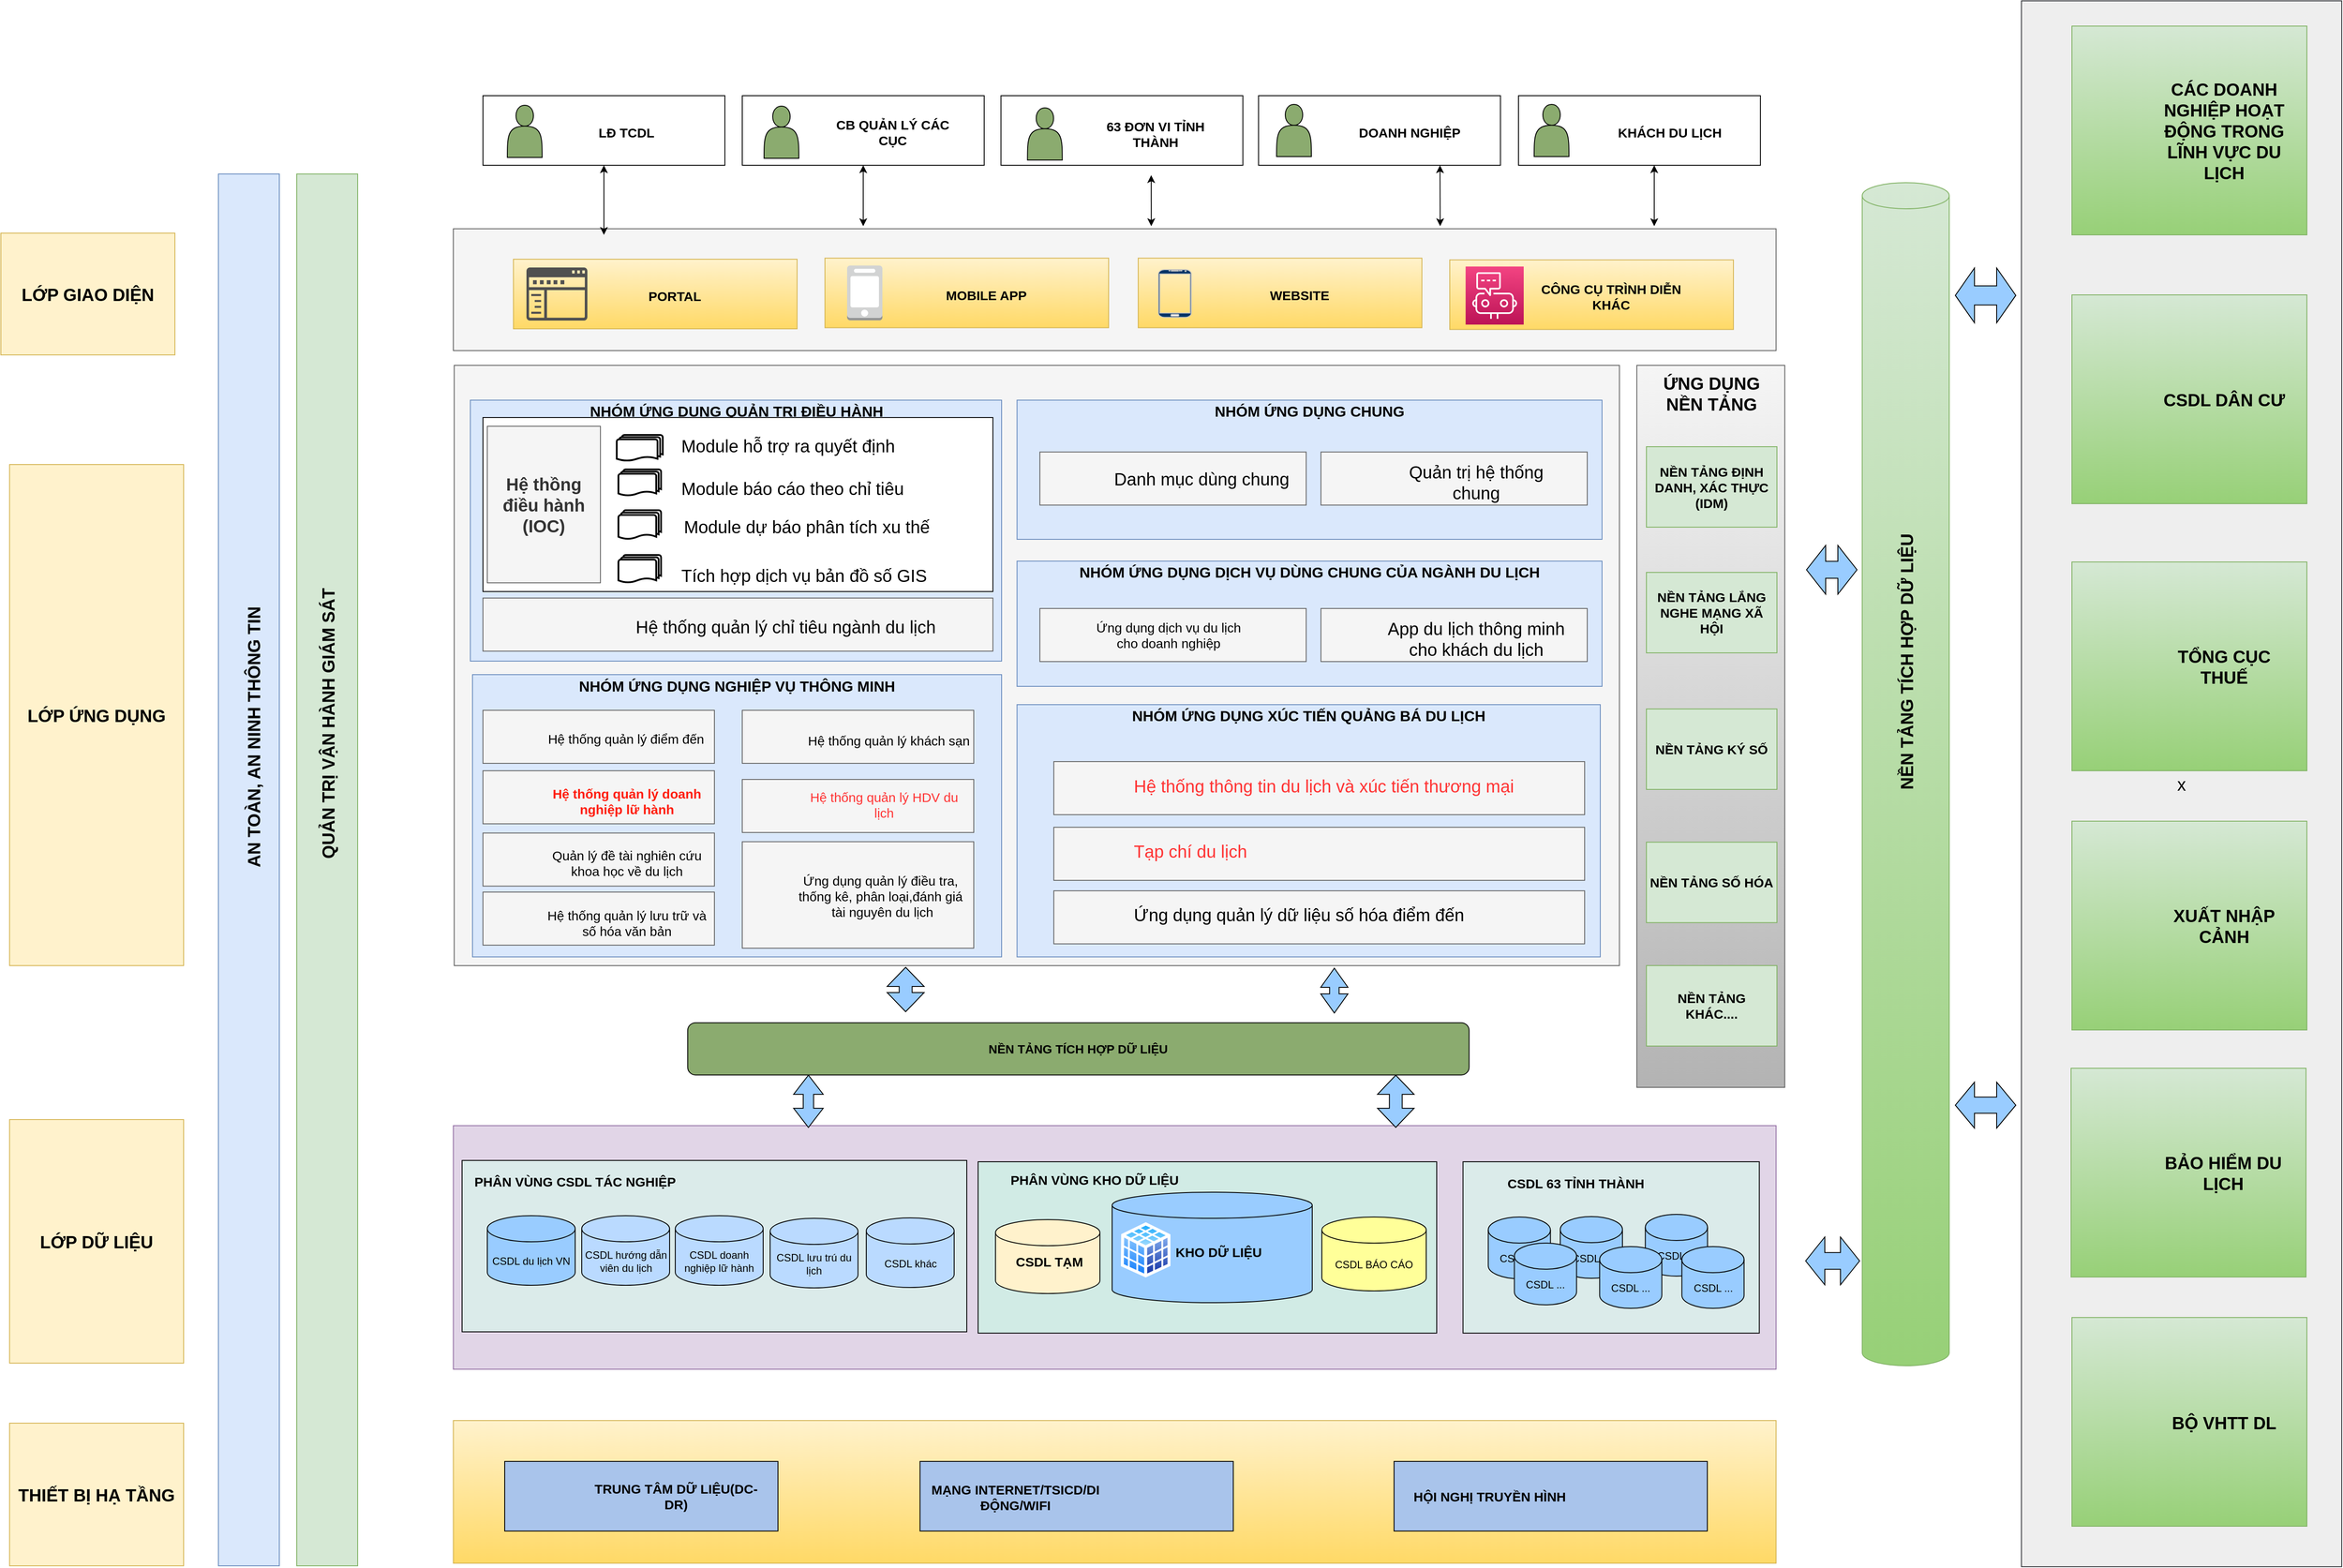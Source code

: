 <mxfile version="20.0.1" type="github">
  <diagram id="ZFM-qC4R8ZPciTshkOly" name="Page-1">
    <mxGraphModel dx="1755" dy="2185" grid="1" gridSize="10" guides="1" tooltips="1" connect="1" arrows="1" fold="1" page="1" pageScale="1" pageWidth="850" pageHeight="1100" math="0" shadow="0">
      <root>
        <mxCell id="0" />
        <mxCell id="1" parent="0" />
        <mxCell id="pVwDu6yBrwNiej8qQjBI-162" value="" style="rounded=0;whiteSpace=wrap;html=1;fontSize=19;fillColor=#e1d5e7;strokeColor=#9673a6;" parent="1" vertex="1">
          <mxGeometry x="550" y="814" width="1520" height="280" as="geometry" />
        </mxCell>
        <mxCell id="pVwDu6yBrwNiej8qQjBI-163" value="" style="rounded=0;whiteSpace=wrap;html=1;fontSize=19;fontColor=#333333;fillColor=#f5f5f5;strokeColor=#666666;" parent="1" vertex="1">
          <mxGeometry x="551" y="-60" width="1339" height="690" as="geometry" />
        </mxCell>
        <mxCell id="pVwDu6yBrwNiej8qQjBI-164" value="&lt;b&gt;&lt;font style=&quot;font-size: 20px&quot;&gt;THIẾT BỊ HẠ TẦNG&lt;/font&gt;&lt;/b&gt;" style="rounded=0;whiteSpace=wrap;html=1;fillColor=#fff2cc;strokeColor=#d6b656;" parent="1" vertex="1">
          <mxGeometry x="40" y="1156" width="200" height="164" as="geometry" />
        </mxCell>
        <mxCell id="pVwDu6yBrwNiej8qQjBI-165" value="" style="rounded=0;whiteSpace=wrap;html=1;fontSize=19;fillColor=#fff2cc;strokeColor=#d6b656;gradientColor=#ffd966;" parent="1" vertex="1">
          <mxGeometry x="550" y="1153" width="1520" height="164" as="geometry" />
        </mxCell>
        <mxCell id="pVwDu6yBrwNiej8qQjBI-166" value="" style="rounded=0;whiteSpace=wrap;html=1;fontSize=15;fontColor=#000000;fillColor=#A9C4EB;" parent="1" vertex="1">
          <mxGeometry x="609" y="1200" width="314" height="80" as="geometry" />
        </mxCell>
        <mxCell id="pVwDu6yBrwNiej8qQjBI-167" value="&lt;b&gt;TRUNG TÂM DỮ LIỆU(DC-DR)&lt;/b&gt;" style="text;html=1;strokeColor=none;fillColor=none;align=center;verticalAlign=middle;whiteSpace=wrap;rounded=0;fontSize=15;fontColor=#000000;" parent="1" vertex="1">
          <mxGeometry x="699" y="1225" width="214" height="30" as="geometry" />
        </mxCell>
        <mxCell id="pVwDu6yBrwNiej8qQjBI-168" value="" style="rounded=0;whiteSpace=wrap;html=1;fontSize=15;fontColor=#000000;fillColor=#A9C4EB;" parent="1" vertex="1">
          <mxGeometry x="1086.26" y="1200" width="360" height="80" as="geometry" />
        </mxCell>
        <mxCell id="pVwDu6yBrwNiej8qQjBI-169" value="&lt;b&gt;MẠNG INTERNET/TSICD/DI ĐỘNG/WIFI&lt;/b&gt;" style="text;html=1;strokeColor=none;fillColor=none;align=center;verticalAlign=middle;whiteSpace=wrap;rounded=0;fontSize=15;fontColor=#000000;" parent="1" vertex="1">
          <mxGeometry x="1096.26" y="1226" width="200" height="30" as="geometry" />
        </mxCell>
        <mxCell id="pVwDu6yBrwNiej8qQjBI-170" value="" style="shape=image;verticalLabelPosition=bottom;labelBackgroundColor=default;verticalAlign=top;aspect=fixed;imageAspect=0;image=https://icon-library.com/images/datacenter-icon/datacenter-icon-24.jpg;" parent="1" vertex="1">
          <mxGeometry x="622.26" y="1204.25" width="71.5" height="71.5" as="geometry" />
        </mxCell>
        <mxCell id="pVwDu6yBrwNiej8qQjBI-171" value="" style="rounded=0;whiteSpace=wrap;html=1;fontSize=15;fontColor=#000000;fillColor=#A9C4EB;" parent="1" vertex="1">
          <mxGeometry x="1631" y="1200" width="360" height="80" as="geometry" />
        </mxCell>
        <mxCell id="pVwDu6yBrwNiej8qQjBI-172" value="&lt;b&gt;HỘI NGHỊ TRUYỀN HÌNH&lt;/b&gt;" style="text;html=1;strokeColor=none;fillColor=none;align=center;verticalAlign=middle;whiteSpace=wrap;rounded=0;fontSize=15;fontColor=#000000;" parent="1" vertex="1">
          <mxGeometry x="1641" y="1225" width="200" height="30" as="geometry" />
        </mxCell>
        <mxCell id="pVwDu6yBrwNiej8qQjBI-173" value="" style="shape=image;verticalLabelPosition=bottom;labelBackgroundColor=default;verticalAlign=top;aspect=fixed;imageAspect=0;image=https://cdn.iconscout.com/icon/free/png-256/wifi-router-123-1120579.png;" parent="1" vertex="1">
          <mxGeometry x="1891" y="1203.5" width="73" height="73" as="geometry" />
        </mxCell>
        <mxCell id="pVwDu6yBrwNiej8qQjBI-174" value="" style="shape=image;verticalLabelPosition=bottom;labelBackgroundColor=default;verticalAlign=top;aspect=fixed;imageAspect=0;image=https://cdn-icons-png.flaticon.com/512/3485/3485646.png;" parent="1" vertex="1">
          <mxGeometry x="1358.26" y="1214.75" width="55.5" height="55.5" as="geometry" />
        </mxCell>
        <mxCell id="pVwDu6yBrwNiej8qQjBI-175" value="&lt;font style=&quot;font-size: 20px&quot;&gt;&lt;b&gt;LỚP DỮ LIỆU&lt;/b&gt;&lt;/font&gt;" style="rounded=0;whiteSpace=wrap;html=1;fillColor=#fff2cc;strokeColor=#d6b656;" parent="1" vertex="1">
          <mxGeometry x="40" y="807" width="200" height="280" as="geometry" />
        </mxCell>
        <mxCell id="pVwDu6yBrwNiej8qQjBI-176" value="" style="rounded=0;whiteSpace=wrap;html=1;fontSize=15;fontColor=#000000;fillColor=#DBEBEA;" parent="1" vertex="1">
          <mxGeometry x="560" y="854" width="580" height="197" as="geometry" />
        </mxCell>
        <mxCell id="pVwDu6yBrwNiej8qQjBI-177" value="&lt;b&gt;PHÂN VÙNG CSDL TÁC NGHIỆP&lt;br&gt;&lt;/b&gt;" style="text;html=1;strokeColor=none;fillColor=none;align=center;verticalAlign=middle;whiteSpace=wrap;rounded=0;fontSize=15;fontColor=#000000;" parent="1" vertex="1">
          <mxGeometry x="570" y="863" width="240" height="30" as="geometry" />
        </mxCell>
        <mxCell id="pVwDu6yBrwNiej8qQjBI-178" value="x" style="rounded=0;whiteSpace=wrap;html=1;fontSize=20;fillColor=#eeeeee;strokeColor=#36393d;" parent="1" vertex="1">
          <mxGeometry x="2352" y="-479" width="368" height="1800" as="geometry" />
        </mxCell>
        <mxCell id="pVwDu6yBrwNiej8qQjBI-179" value="&lt;font style=&quot;font-size: 20px&quot;&gt;&lt;b&gt;LỚP ỨNG DỤNG&lt;br&gt;&lt;/b&gt;&lt;/font&gt;" style="rounded=0;whiteSpace=wrap;html=1;fillColor=#fff2cc;strokeColor=#d6b656;" parent="1" vertex="1">
          <mxGeometry x="40" y="54" width="200" height="576" as="geometry" />
        </mxCell>
        <mxCell id="pVwDu6yBrwNiej8qQjBI-180" value="&lt;p style=&quot;margin: 4px 0px 0px ; text-align: center ; font-size: 17px&quot;&gt;&lt;b&gt;NHÓM ỨNG DỤNG QUẢN TRỊ ĐIỀU HÀNH&lt;/b&gt;&lt;/p&gt;" style="verticalAlign=top;align=left;overflow=fill;fontSize=12;fontFamily=Helvetica;html=1;fillColor=#dae8fc;strokeColor=#6c8ebf;" parent="1" vertex="1">
          <mxGeometry x="569.5" y="-20" width="610.5" height="300" as="geometry" />
        </mxCell>
        <mxCell id="pVwDu6yBrwNiej8qQjBI-181" value="" style="rounded=0;whiteSpace=wrap;html=1;fontSize=19;fontColor=#333333;fillColor=#f5f5f5;strokeColor=#666666;" parent="1" vertex="1">
          <mxGeometry x="550" y="-217" width="1520" height="140" as="geometry" />
        </mxCell>
        <mxCell id="pVwDu6yBrwNiej8qQjBI-182" value="&lt;font style=&quot;font-size: 20px&quot;&gt;&lt;b&gt;LỚP GIAO DIỆN&lt;br&gt;&lt;/b&gt;&lt;/font&gt;" style="rounded=0;whiteSpace=wrap;html=1;fillColor=#fff2cc;strokeColor=#d6b656;" parent="1" vertex="1">
          <mxGeometry x="30" y="-212" width="200" height="140" as="geometry" />
        </mxCell>
        <mxCell id="pVwDu6yBrwNiej8qQjBI-183" value="" style="rounded=0;whiteSpace=wrap;html=1;fontSize=15;fillColor=#fff2cc;gradientColor=#ffd966;strokeColor=#d6b656;" parent="1" vertex="1">
          <mxGeometry x="619" y="-182" width="326" height="80" as="geometry" />
        </mxCell>
        <mxCell id="pVwDu6yBrwNiej8qQjBI-184" value="PORTAL" style="text;html=1;strokeColor=none;fillColor=none;align=center;verticalAlign=middle;whiteSpace=wrap;rounded=0;fontSize=15;fontColor=#000000;fontStyle=1" parent="1" vertex="1">
          <mxGeometry x="704" y="-155" width="201" height="30" as="geometry" />
        </mxCell>
        <mxCell id="pVwDu6yBrwNiej8qQjBI-185" style="edgeStyle=orthogonalEdgeStyle;rounded=0;orthogonalLoop=1;jettySize=auto;html=1;exitX=0.75;exitY=1;exitDx=0;exitDy=0;entryX=0.7;entryY=0.808;entryDx=0;entryDy=0;entryPerimeter=0;fontSize=20;" parent="1" edge="1">
          <mxGeometry relative="1" as="geometry">
            <mxPoint x="1600.02" y="-126.25" as="sourcePoint" />
            <mxPoint x="1589.97" y="-132.01" as="targetPoint" />
          </mxGeometry>
        </mxCell>
        <mxCell id="pVwDu6yBrwNiej8qQjBI-186" value="" style="rounded=0;whiteSpace=wrap;html=1;fontSize=15;fillColor=#fff2cc;gradientColor=#ffd966;strokeColor=#d6b656;" parent="1" vertex="1">
          <mxGeometry x="977" y="-183.25" width="326" height="80" as="geometry" />
        </mxCell>
        <mxCell id="pVwDu6yBrwNiej8qQjBI-187" value="MOBILE APP" style="text;html=1;strokeColor=none;fillColor=none;align=center;verticalAlign=middle;whiteSpace=wrap;rounded=0;fontSize=15;fontColor=#000000;fontStyle=1" parent="1" vertex="1">
          <mxGeometry x="1062" y="-156.25" width="201" height="30" as="geometry" />
        </mxCell>
        <mxCell id="pVwDu6yBrwNiej8qQjBI-188" value="" style="rounded=0;whiteSpace=wrap;html=1;fontSize=15;fillColor=#fff2cc;gradientColor=#ffd966;strokeColor=#d6b656;" parent="1" vertex="1">
          <mxGeometry x="1337" y="-183.25" width="326" height="80" as="geometry" />
        </mxCell>
        <mxCell id="pVwDu6yBrwNiej8qQjBI-189" value="WEBSITE" style="text;html=1;strokeColor=none;fillColor=none;align=center;verticalAlign=middle;whiteSpace=wrap;rounded=0;fontSize=15;fontColor=#000000;fontStyle=1" parent="1" vertex="1">
          <mxGeometry x="1422" y="-156.25" width="201" height="30" as="geometry" />
        </mxCell>
        <mxCell id="pVwDu6yBrwNiej8qQjBI-190" value="" style="rounded=0;whiteSpace=wrap;html=1;fontSize=15;fillColor=#fff2cc;gradientColor=#ffd966;strokeColor=#d6b656;" parent="1" vertex="1">
          <mxGeometry x="1695" y="-181.25" width="326" height="80" as="geometry" />
        </mxCell>
        <mxCell id="pVwDu6yBrwNiej8qQjBI-191" value="CÔNG CỤ TRÌNH DIỄN KHÁC" style="text;html=1;strokeColor=none;fillColor=none;align=center;verticalAlign=middle;whiteSpace=wrap;rounded=0;fontSize=15;fontColor=#000000;fontStyle=1" parent="1" vertex="1">
          <mxGeometry x="1780" y="-154.25" width="201" height="30" as="geometry" />
        </mxCell>
        <mxCell id="pVwDu6yBrwNiej8qQjBI-192" value="" style="outlineConnect=0;dashed=0;verticalLabelPosition=bottom;verticalAlign=top;align=center;html=1;shape=mxgraph.aws3.mobile_client;fillColor=#D2D3D3;gradientColor=none;fontSize=20;" parent="1" vertex="1">
          <mxGeometry x="1002.5" y="-174.75" width="40.5" height="63" as="geometry" />
        </mxCell>
        <mxCell id="pVwDu6yBrwNiej8qQjBI-193" value="" style="verticalLabelPosition=bottom;verticalAlign=top;html=1;shadow=0;dashed=0;strokeWidth=1;shape=mxgraph.android.phone2;strokeColor=#c0c0c0;fontSize=20;fillColor=#003366;" parent="1" vertex="1">
          <mxGeometry x="1360.27" y="-170" width="37.73" height="54.75" as="geometry" />
        </mxCell>
        <mxCell id="pVwDu6yBrwNiej8qQjBI-194" value="" style="sketch=0;points=[[0,0,0],[0.25,0,0],[0.5,0,0],[0.75,0,0],[1,0,0],[0,1,0],[0.25,1,0],[0.5,1,0],[0.75,1,0],[1,1,0],[0,0.25,0],[0,0.5,0],[0,0.75,0],[1,0.25,0],[1,0.5,0],[1,0.75,0]];points=[[0,0,0],[0.25,0,0],[0.5,0,0],[0.75,0,0],[1,0,0],[0,1,0],[0.25,1,0],[0.5,1,0],[0.75,1,0],[1,1,0],[0,0.25,0],[0,0.5,0],[0,0.75,0],[1,0.25,0],[1,0.5,0],[1,0.75,0]];outlineConnect=0;fontColor=#232F3E;gradientColor=#F34482;gradientDirection=north;fillColor=#BC1356;strokeColor=#ffffff;dashed=0;verticalLabelPosition=bottom;verticalAlign=top;align=center;html=1;fontSize=12;fontStyle=0;aspect=fixed;shape=mxgraph.aws4.resourceIcon;resIcon=mxgraph.aws4.chatbot;" parent="1" vertex="1">
          <mxGeometry x="1713.25" y="-173.62" width="66.75" height="66.75" as="geometry" />
        </mxCell>
        <mxCell id="pVwDu6yBrwNiej8qQjBI-195" value="" style="sketch=0;pointerEvents=1;shadow=0;dashed=0;html=1;strokeColor=none;labelPosition=center;verticalLabelPosition=bottom;verticalAlign=top;align=center;fillColor=#505050;shape=mxgraph.mscae.intune.company_portal;fontSize=20;" parent="1" vertex="1">
          <mxGeometry x="634" y="-172.5" width="70" height="61" as="geometry" />
        </mxCell>
        <mxCell id="pVwDu6yBrwNiej8qQjBI-198" value="" style="rounded=0;whiteSpace=wrap;html=1;fontSize=15;" parent="1" vertex="1">
          <mxGeometry x="584" y="-370" width="278" height="80" as="geometry" />
        </mxCell>
        <mxCell id="pVwDu6yBrwNiej8qQjBI-199" value="" style="rounded=0;whiteSpace=wrap;html=1;fontSize=15;" parent="1" vertex="1">
          <mxGeometry x="882" y="-370" width="278" height="80" as="geometry" />
        </mxCell>
        <mxCell id="pVwDu6yBrwNiej8qQjBI-200" value="" style="rounded=0;whiteSpace=wrap;html=1;fontSize=15;" parent="1" vertex="1">
          <mxGeometry x="1179.27" y="-370" width="278" height="80" as="geometry" />
        </mxCell>
        <mxCell id="pVwDu6yBrwNiej8qQjBI-201" value="" style="rounded=0;whiteSpace=wrap;html=1;fontSize=15;" parent="1" vertex="1">
          <mxGeometry x="1475.27" y="-370" width="278" height="80" as="geometry" />
        </mxCell>
        <mxCell id="pVwDu6yBrwNiej8qQjBI-202" value="" style="rounded=0;whiteSpace=wrap;html=1;fontSize=15;" parent="1" vertex="1">
          <mxGeometry x="1774" y="-370" width="278" height="80" as="geometry" />
        </mxCell>
        <mxCell id="pVwDu6yBrwNiej8qQjBI-203" value="LĐ TCDL" style="text;html=1;strokeColor=none;fillColor=none;align=center;verticalAlign=middle;whiteSpace=wrap;rounded=0;fontSize=15;fontColor=#000000;fontStyle=1" parent="1" vertex="1">
          <mxGeometry x="666" y="-343" width="166" height="30" as="geometry" />
        </mxCell>
        <mxCell id="pVwDu6yBrwNiej8qQjBI-205" value="CB QUẢN LÝ CÁC CỤC" style="text;html=1;strokeColor=none;fillColor=none;align=center;verticalAlign=middle;whiteSpace=wrap;rounded=0;fontSize=15;fontColor=#000000;fontStyle=1" parent="1" vertex="1">
          <mxGeometry x="972" y="-343" width="166" height="30" as="geometry" />
        </mxCell>
        <mxCell id="pVwDu6yBrwNiej8qQjBI-207" value="63 ĐƠN VI TỈNH THÀNH" style="text;html=1;strokeColor=none;fillColor=none;align=center;verticalAlign=middle;whiteSpace=wrap;rounded=0;fontSize=15;fontColor=#000000;fontStyle=1" parent="1" vertex="1">
          <mxGeometry x="1274" y="-341" width="166" height="30" as="geometry" />
        </mxCell>
        <mxCell id="pVwDu6yBrwNiej8qQjBI-209" value="DOANH NGHIỆP" style="text;html=1;strokeColor=none;fillColor=none;align=center;verticalAlign=middle;whiteSpace=wrap;rounded=0;fontSize=15;fontColor=#000000;fontStyle=1" parent="1" vertex="1">
          <mxGeometry x="1566.27" y="-343" width="166" height="30" as="geometry" />
        </mxCell>
        <mxCell id="pVwDu6yBrwNiej8qQjBI-211" value="KHÁCH DU LỊCH" style="text;html=1;strokeColor=none;fillColor=none;align=center;verticalAlign=middle;whiteSpace=wrap;rounded=0;fontSize=15;fontColor=#000000;fontStyle=1" parent="1" vertex="1">
          <mxGeometry x="1865" y="-343" width="166" height="30" as="geometry" />
        </mxCell>
        <mxCell id="pVwDu6yBrwNiej8qQjBI-213" value="" style="shape=cylinder3;whiteSpace=wrap;html=1;boundedLbl=1;backgroundOutline=1;size=15;fontSize=20;fillColor=#d5e8d4;gradientColor=#97d077;strokeColor=#82b366;" parent="1" vertex="1">
          <mxGeometry x="2169" y="-270" width="100" height="1360" as="geometry" />
        </mxCell>
        <mxCell id="pVwDu6yBrwNiej8qQjBI-214" value="NỀN TẢNG TÍCH HỢP DỮ LIỆU" style="text;html=1;strokeColor=none;fillColor=none;align=center;verticalAlign=middle;whiteSpace=wrap;rounded=0;fontSize=20;rotation=-90;fontStyle=1" parent="1" vertex="1">
          <mxGeometry x="1869" y="265.5" width="700" height="30" as="geometry" />
        </mxCell>
        <mxCell id="pVwDu6yBrwNiej8qQjBI-215" value="" style="rounded=0;whiteSpace=wrap;html=1;fontSize=15;fillColor=#d5e8d4;gradientColor=#97d077;strokeColor=#82b366;" parent="1" vertex="1">
          <mxGeometry x="2410" y="-450" width="270" height="240" as="geometry" />
        </mxCell>
        <mxCell id="pVwDu6yBrwNiej8qQjBI-216" value="" style="shape=image;verticalLabelPosition=bottom;labelBackgroundColor=default;verticalAlign=top;aspect=fixed;imageAspect=0;image=https://www.pngkey.com/png/full/231-2317122_delete-database-icon-database.png;" parent="1" vertex="1">
          <mxGeometry x="2440" y="-355" width="56.53" height="50" as="geometry" />
        </mxCell>
        <mxCell id="pVwDu6yBrwNiej8qQjBI-217" value="&lt;font style=&quot;font-size: 20px;&quot;&gt;CÁC DOANH NGHIỆP HOẠT ĐỘNG TRONG LĨNH VỰC DU LỊCH&lt;/font&gt;" style="text;html=1;strokeColor=none;fillColor=none;align=center;verticalAlign=middle;whiteSpace=wrap;rounded=0;fontSize=15;fontColor=#000000;fontStyle=1" parent="1" vertex="1">
          <mxGeometry x="2510" y="-450" width="150" height="240" as="geometry" />
        </mxCell>
        <mxCell id="pVwDu6yBrwNiej8qQjBI-218" value="" style="rounded=0;whiteSpace=wrap;html=1;fontSize=15;fillColor=#d5e8d4;gradientColor=#97d077;strokeColor=#82b366;" parent="1" vertex="1">
          <mxGeometry x="2410" y="-141" width="270" height="240" as="geometry" />
        </mxCell>
        <mxCell id="pVwDu6yBrwNiej8qQjBI-219" value="" style="shape=image;verticalLabelPosition=bottom;labelBackgroundColor=default;verticalAlign=top;aspect=fixed;imageAspect=0;image=https://www.pngkey.com/png/full/231-2317122_delete-database-icon-database.png;" parent="1" vertex="1">
          <mxGeometry x="2440" y="-46" width="56.53" height="50" as="geometry" />
        </mxCell>
        <mxCell id="pVwDu6yBrwNiej8qQjBI-220" value="&lt;font style=&quot;font-size: 20px;&quot;&gt;CSDL DÂN CƯ&lt;/font&gt;" style="text;html=1;strokeColor=none;fillColor=none;align=center;verticalAlign=middle;whiteSpace=wrap;rounded=0;fontSize=15;fontColor=#000000;fontStyle=1" parent="1" vertex="1">
          <mxGeometry x="2510" y="-141" width="150" height="240" as="geometry" />
        </mxCell>
        <mxCell id="pVwDu6yBrwNiej8qQjBI-221" value="" style="rounded=0;whiteSpace=wrap;html=1;fontSize=15;fillColor=#d5e8d4;gradientColor=#97d077;strokeColor=#82b366;" parent="1" vertex="1">
          <mxGeometry x="2410" y="166" width="270" height="240" as="geometry" />
        </mxCell>
        <mxCell id="pVwDu6yBrwNiej8qQjBI-222" value="" style="shape=image;verticalLabelPosition=bottom;labelBackgroundColor=default;verticalAlign=top;aspect=fixed;imageAspect=0;image=https://www.pngkey.com/png/full/231-2317122_delete-database-icon-database.png;" parent="1" vertex="1">
          <mxGeometry x="2440" y="261" width="56.53" height="50" as="geometry" />
        </mxCell>
        <mxCell id="pVwDu6yBrwNiej8qQjBI-223" value="&lt;font style=&quot;font-size: 20px;&quot;&gt;TỔNG CỤC THUẾ&lt;/font&gt;" style="text;html=1;strokeColor=none;fillColor=none;align=center;verticalAlign=middle;whiteSpace=wrap;rounded=0;fontSize=15;fontColor=#000000;fontStyle=1" parent="1" vertex="1">
          <mxGeometry x="2510" y="166" width="150" height="240" as="geometry" />
        </mxCell>
        <mxCell id="pVwDu6yBrwNiej8qQjBI-224" value="" style="rounded=0;whiteSpace=wrap;html=1;fontSize=15;fillColor=#d5e8d4;gradientColor=#97d077;strokeColor=#82b366;" parent="1" vertex="1">
          <mxGeometry x="2410" y="464" width="270" height="240" as="geometry" />
        </mxCell>
        <mxCell id="pVwDu6yBrwNiej8qQjBI-225" value="" style="shape=image;verticalLabelPosition=bottom;labelBackgroundColor=default;verticalAlign=top;aspect=fixed;imageAspect=0;image=https://www.pngkey.com/png/full/231-2317122_delete-database-icon-database.png;" parent="1" vertex="1">
          <mxGeometry x="2440" y="559" width="56.53" height="50" as="geometry" />
        </mxCell>
        <mxCell id="pVwDu6yBrwNiej8qQjBI-226" value="&lt;font style=&quot;font-size: 20px;&quot;&gt;XUẤT NHẬP CẢNH&lt;/font&gt;" style="text;html=1;strokeColor=none;fillColor=none;align=center;verticalAlign=middle;whiteSpace=wrap;rounded=0;fontSize=15;fontColor=#000000;fontStyle=1" parent="1" vertex="1">
          <mxGeometry x="2510" y="464" width="150" height="240" as="geometry" />
        </mxCell>
        <mxCell id="pVwDu6yBrwNiej8qQjBI-227" value="" style="rounded=0;whiteSpace=wrap;html=1;fontSize=15;fillColor=#d5e8d4;gradientColor=#97d077;strokeColor=#82b366;" parent="1" vertex="1">
          <mxGeometry x="2409" y="748" width="270" height="240" as="geometry" />
        </mxCell>
        <mxCell id="pVwDu6yBrwNiej8qQjBI-228" value="" style="shape=image;verticalLabelPosition=bottom;labelBackgroundColor=default;verticalAlign=top;aspect=fixed;imageAspect=0;image=https://www.pngkey.com/png/full/231-2317122_delete-database-icon-database.png;" parent="1" vertex="1">
          <mxGeometry x="2439" y="843" width="56.53" height="50" as="geometry" />
        </mxCell>
        <mxCell id="pVwDu6yBrwNiej8qQjBI-229" value="&lt;font style=&quot;font-size: 20px;&quot;&gt;BẢO HIỂM DU LỊCH&lt;/font&gt;" style="text;html=1;strokeColor=none;fillColor=none;align=center;verticalAlign=middle;whiteSpace=wrap;rounded=0;fontSize=15;fontColor=#000000;fontStyle=1" parent="1" vertex="1">
          <mxGeometry x="2509" y="748" width="150" height="240" as="geometry" />
        </mxCell>
        <mxCell id="pVwDu6yBrwNiej8qQjBI-230" value="" style="rounded=0;whiteSpace=wrap;html=1;fontSize=15;fillColor=#d5e8d4;gradientColor=#97d077;strokeColor=#82b366;" parent="1" vertex="1">
          <mxGeometry x="2410" y="1034.5" width="270" height="240" as="geometry" />
        </mxCell>
        <mxCell id="pVwDu6yBrwNiej8qQjBI-231" value="" style="shape=image;verticalLabelPosition=bottom;labelBackgroundColor=default;verticalAlign=top;aspect=fixed;imageAspect=0;image=https://www.pngkey.com/png/full/231-2317122_delete-database-icon-database.png;" parent="1" vertex="1">
          <mxGeometry x="2440" y="1129.5" width="56.53" height="50" as="geometry" />
        </mxCell>
        <mxCell id="pVwDu6yBrwNiej8qQjBI-232" value="&lt;font style=&quot;font-size: 20px;&quot;&gt;BỘ VHTT DL&lt;/font&gt;" style="text;html=1;strokeColor=none;fillColor=none;align=center;verticalAlign=middle;whiteSpace=wrap;rounded=0;fontSize=15;fontColor=#000000;fontStyle=1" parent="1" vertex="1">
          <mxGeometry x="2510" y="1034.5" width="150" height="240" as="geometry" />
        </mxCell>
        <mxCell id="pVwDu6yBrwNiej8qQjBI-233" value="" style="rounded=0;whiteSpace=wrap;html=1;fontSize=20;fillColor=#dae8fc;strokeColor=#6c8ebf;" parent="1" vertex="1">
          <mxGeometry x="280" y="-280" width="70" height="1600" as="geometry" />
        </mxCell>
        <mxCell id="pVwDu6yBrwNiej8qQjBI-234" value="" style="rounded=0;whiteSpace=wrap;html=1;fontSize=20;fillColor=#f5f5f5;strokeColor=#666666;gradientColor=#b3b3b3;" parent="1" vertex="1">
          <mxGeometry x="1910" y="-60" width="170" height="830" as="geometry" />
        </mxCell>
        <mxCell id="pVwDu6yBrwNiej8qQjBI-235" value="" style="rounded=0;whiteSpace=wrap;html=1;fontSize=20;fillColor=#d5e8d4;strokeColor=#82b366;" parent="1" vertex="1">
          <mxGeometry x="370" y="-280" width="70" height="1600" as="geometry" />
        </mxCell>
        <mxCell id="pVwDu6yBrwNiej8qQjBI-236" value="AN TOÀN, AN NINH THÔNG TIN" style="text;html=1;strokeColor=none;fillColor=none;align=center;verticalAlign=middle;whiteSpace=wrap;rounded=0;fontSize=20;rotation=-90;fontStyle=1" parent="1" vertex="1">
          <mxGeometry x="-30" y="352" width="700" height="30" as="geometry" />
        </mxCell>
        <mxCell id="pVwDu6yBrwNiej8qQjBI-237" value="ỨNG DỤNG NỀN TẢNG" style="text;html=1;strokeColor=none;fillColor=none;align=center;verticalAlign=middle;whiteSpace=wrap;rounded=0;fontSize=20;rotation=0;fontStyle=1" parent="1" vertex="1">
          <mxGeometry x="1921" y="-65" width="150" height="73.5" as="geometry" />
        </mxCell>
        <mxCell id="pVwDu6yBrwNiej8qQjBI-238" value="QUẢN TRỊ VẬN HÀNH GIÁM SÁT" style="text;html=1;strokeColor=none;fillColor=none;align=center;verticalAlign=middle;whiteSpace=wrap;rounded=0;fontSize=20;rotation=-90;fontStyle=1" parent="1" vertex="1">
          <mxGeometry x="55" y="336.5" width="700" height="30" as="geometry" />
        </mxCell>
        <mxCell id="pVwDu6yBrwNiej8qQjBI-241" value="" style="rounded=0;whiteSpace=wrap;html=1;fontSize=15;fontColor=#000000;fillColor=#D1EBE5;" parent="1" vertex="1">
          <mxGeometry x="1153" y="855.5" width="527" height="197" as="geometry" />
        </mxCell>
        <mxCell id="pVwDu6yBrwNiej8qQjBI-242" value="&lt;b&gt;PHÂN VÙNG KHO DỮ LIỆU&lt;br&gt;&lt;/b&gt;" style="text;html=1;strokeColor=none;fillColor=none;align=center;verticalAlign=middle;whiteSpace=wrap;rounded=0;fontSize=15;fontColor=#000000;" parent="1" vertex="1">
          <mxGeometry x="1186.74" y="860.5" width="200" height="30" as="geometry" />
        </mxCell>
        <mxCell id="pVwDu6yBrwNiej8qQjBI-243" value="" style="shape=cylinder3;whiteSpace=wrap;html=1;boundedLbl=1;backgroundOutline=1;size=15;fillColor=#FFF2CC;" parent="1" vertex="1">
          <mxGeometry x="1173" y="922" width="120" height="85" as="geometry" />
        </mxCell>
        <mxCell id="pVwDu6yBrwNiej8qQjBI-244" value="&lt;b&gt;CSDL TẠM&lt;br&gt;&lt;/b&gt;" style="text;html=1;strokeColor=none;fillColor=none;align=center;verticalAlign=middle;whiteSpace=wrap;rounded=0;fontSize=15;fontColor=#000000;" parent="1" vertex="1">
          <mxGeometry x="1172" y="954.5" width="126" height="30" as="geometry" />
        </mxCell>
        <mxCell id="pVwDu6yBrwNiej8qQjBI-245" value="" style="shape=cylinder3;whiteSpace=wrap;html=1;boundedLbl=1;backgroundOutline=1;size=15;fillColor=#99CCFF;" parent="1" vertex="1">
          <mxGeometry x="1307" y="890.5" width="230" height="127" as="geometry" />
        </mxCell>
        <mxCell id="pVwDu6yBrwNiej8qQjBI-246" value="KHO DỮ LIỆU" style="text;html=1;strokeColor=none;fillColor=none;align=left;verticalAlign=middle;whiteSpace=wrap;rounded=0;fontSize=15;fontColor=#000000;fontStyle=1" parent="1" vertex="1">
          <mxGeometry x="1378" y="931.5" width="133.85" height="54" as="geometry" />
        </mxCell>
        <mxCell id="pVwDu6yBrwNiej8qQjBI-247" value="" style="aspect=fixed;perimeter=ellipsePerimeter;html=1;align=center;shadow=0;dashed=0;spacingTop=3;image;image=img/lib/active_directory/database_cube.svg;fontSize=20;fillColor=#67AB9F;" parent="1" vertex="1">
          <mxGeometry x="1317" y="925" width="57.15" height="63.5" as="geometry" />
        </mxCell>
        <mxCell id="pVwDu6yBrwNiej8qQjBI-248" value="CSDL BÁO CÁO" style="shape=cylinder3;whiteSpace=wrap;html=1;boundedLbl=1;backgroundOutline=1;size=15;fillColor=#FFFF99;" parent="1" vertex="1">
          <mxGeometry x="1548" y="919" width="120" height="85" as="geometry" />
        </mxCell>
        <mxCell id="pVwDu6yBrwNiej8qQjBI-250" value="CSDL du lịch VN" style="shape=cylinder3;whiteSpace=wrap;html=1;boundedLbl=1;backgroundOutline=1;size=15;fillColor=#99CCFF;" parent="1" vertex="1">
          <mxGeometry x="589" y="917.5" width="101" height="80" as="geometry" />
        </mxCell>
        <mxCell id="pVwDu6yBrwNiej8qQjBI-251" value="CSDL hướng dẫn viên du lịch" style="shape=cylinder3;whiteSpace=wrap;html=1;boundedLbl=1;backgroundOutline=1;size=15;fillColor=#BADAFF;" parent="1" vertex="1">
          <mxGeometry x="697.5" y="917.5" width="101" height="80" as="geometry" />
        </mxCell>
        <mxCell id="pVwDu6yBrwNiej8qQjBI-252" value="CSDL doanh nghiệp lữ hành" style="shape=cylinder3;whiteSpace=wrap;html=1;boundedLbl=1;backgroundOutline=1;size=15;fillColor=#BADAFF;" parent="1" vertex="1">
          <mxGeometry x="805" y="917.5" width="101" height="80" as="geometry" />
        </mxCell>
        <mxCell id="pVwDu6yBrwNiej8qQjBI-253" value="CSDL lưu trú du lịch" style="shape=cylinder3;whiteSpace=wrap;html=1;boundedLbl=1;backgroundOutline=1;size=15;fillColor=#BADAFF;" parent="1" vertex="1">
          <mxGeometry x="914" y="920.5" width="101" height="80" as="geometry" />
        </mxCell>
        <mxCell id="pVwDu6yBrwNiej8qQjBI-254" value="CSDL khác" style="shape=cylinder3;whiteSpace=wrap;html=1;boundedLbl=1;backgroundOutline=1;size=15;fillColor=#BADAFF;" parent="1" vertex="1">
          <mxGeometry x="1024.5" y="920" width="101" height="80" as="geometry" />
        </mxCell>
        <mxCell id="pVwDu6yBrwNiej8qQjBI-255" value="" style="html=1;shadow=0;dashed=0;align=center;verticalAlign=middle;shape=mxgraph.arrows2.twoWayArrow;dy=0.65;dx=22;fillColor=#99CCFF;rotation=90;" parent="1" vertex="1">
          <mxGeometry x="928" y="769" width="60" height="34" as="geometry" />
        </mxCell>
        <mxCell id="pVwDu6yBrwNiej8qQjBI-256" value="" style="html=1;shadow=0;dashed=0;align=center;verticalAlign=middle;shape=mxgraph.arrows2.twoWayArrow;dy=0.65;dx=22;fillColor=#99CCFF;rotation=90;" parent="1" vertex="1">
          <mxGeometry x="1603" y="765" width="60" height="42" as="geometry" />
        </mxCell>
        <mxCell id="pVwDu6yBrwNiej8qQjBI-257" value="" style="html=1;shadow=0;dashed=0;align=center;verticalAlign=middle;shape=mxgraph.arrows2.twoWayArrow;dy=0.65;dx=22;fillColor=#99CCFF;rotation=90;" parent="1" vertex="1">
          <mxGeometry x="1044.25" y="636.25" width="51" height="42.5" as="geometry" />
        </mxCell>
        <mxCell id="pVwDu6yBrwNiej8qQjBI-258" value="" style="html=1;shadow=0;dashed=0;align=center;verticalAlign=middle;shape=mxgraph.arrows2.twoWayArrow;dy=0.65;dx=22;fillColor=#99CCFF;rotation=90;" parent="1" vertex="1">
          <mxGeometry x="1536.63" y="643.13" width="51.5" height="31.25" as="geometry" />
        </mxCell>
        <mxCell id="pVwDu6yBrwNiej8qQjBI-264" value="" style="html=1;shadow=0;dashed=0;align=center;verticalAlign=middle;shape=mxgraph.arrows2.twoWayArrow;dy=0.65;dx=22;fillColor=#99CCFF;rotation=-90;direction=south;" parent="1" vertex="1">
          <mxGeometry x="2106" y="146" width="56" height="58" as="geometry" />
        </mxCell>
        <mxCell id="pVwDu6yBrwNiej8qQjBI-265" value="" style="html=1;shadow=0;dashed=0;align=center;verticalAlign=middle;shape=mxgraph.arrows2.twoWayArrow;dy=0.65;dx=22;fillColor=#99CCFF;rotation=-90;direction=south;" parent="1" vertex="1">
          <mxGeometry x="2107.5" y="938.5" width="55" height="62" as="geometry" />
        </mxCell>
        <mxCell id="pVwDu6yBrwNiej8qQjBI-266" value="&lt;p style=&quot;margin: 4px 0px 0px ; text-align: center ; font-size: 17px&quot;&gt;&lt;b&gt;NHÓM ỨNG DỤNG NGHIỆP VỤ THÔNG MINH&lt;/b&gt;&lt;/p&gt;" style="verticalAlign=top;align=left;overflow=fill;fontSize=12;fontFamily=Helvetica;html=1;fillColor=#dae8fc;strokeColor=#6c8ebf;" parent="1" vertex="1">
          <mxGeometry x="572" y="295.5" width="608" height="324.5" as="geometry" />
        </mxCell>
        <mxCell id="pVwDu6yBrwNiej8qQjBI-267" value="&lt;p style=&quot;margin: 4px 0px 0px ; text-align: center ; font-size: 17px&quot;&gt;&lt;b&gt;NHÓM ỨNG DỤNG XÚC TIẾN QUẢNG BÁ DU LỊCH&lt;/b&gt;&lt;/p&gt;" style="verticalAlign=top;align=left;overflow=fill;fontSize=12;fontFamily=Helvetica;html=1;fillColor=#dae8fc;strokeColor=#6c8ebf;" parent="1" vertex="1">
          <mxGeometry x="1197.75" y="330" width="670.25" height="290" as="geometry" />
        </mxCell>
        <mxCell id="pVwDu6yBrwNiej8qQjBI-268" value="&lt;p style=&quot;margin: 4px 0px 0px ; text-align: center ; font-size: 17px&quot;&gt;&lt;b&gt;NHÓM ỨNG DỤNG DỊCH VỤ DÙNG CHUNG CỦA NGÀNH DU LỊCH&lt;/b&gt;&lt;/p&gt;" style="verticalAlign=top;align=left;overflow=fill;fontSize=12;fontFamily=Helvetica;html=1;fillColor=#dae8fc;strokeColor=#6c8ebf;" parent="1" vertex="1">
          <mxGeometry x="1197.75" y="165" width="672.25" height="144" as="geometry" />
        </mxCell>
        <mxCell id="pVwDu6yBrwNiej8qQjBI-269" value="" style="rounded=0;whiteSpace=wrap;html=1;fontSize=15;" parent="1" vertex="1">
          <mxGeometry x="584" width="586" height="200" as="geometry" />
        </mxCell>
        <mxCell id="pVwDu6yBrwNiej8qQjBI-270" value="" style="rounded=0;whiteSpace=wrap;html=1;fontSize=15;fontColor=#333333;fillColor=#f5f5f5;strokeColor=#666666;" parent="1" vertex="1">
          <mxGeometry x="584" y="336.5" width="266" height="61" as="geometry" />
        </mxCell>
        <mxCell id="pVwDu6yBrwNiej8qQjBI-271" value="" style="shape=image;verticalLabelPosition=bottom;labelBackgroundColor=default;verticalAlign=top;aspect=fixed;imageAspect=0;image=https://www.pngkey.com/png/full/231-2317122_delete-database-icon-database.png;" parent="1" vertex="1">
          <mxGeometry x="599.74" y="345.5" width="56.53" height="50" as="geometry" />
        </mxCell>
        <mxCell id="pVwDu6yBrwNiej8qQjBI-272" value="" style="rounded=0;whiteSpace=wrap;html=1;fontSize=15;fontColor=#333333;fillColor=#f5f5f5;strokeColor=#666666;" parent="1" vertex="1">
          <mxGeometry x="584" y="406" width="266" height="61" as="geometry" />
        </mxCell>
        <mxCell id="pVwDu6yBrwNiej8qQjBI-273" value="" style="shape=image;verticalLabelPosition=bottom;labelBackgroundColor=default;verticalAlign=top;aspect=fixed;imageAspect=0;image=https://www.pngkey.com/png/full/231-2317122_delete-database-icon-database.png;" parent="1" vertex="1">
          <mxGeometry x="599.74" y="415" width="56.53" height="50" as="geometry" />
        </mxCell>
        <mxCell id="pVwDu6yBrwNiej8qQjBI-274" value="" style="rounded=0;whiteSpace=wrap;html=1;fontSize=15;fontColor=#333333;fillColor=#f5f5f5;strokeColor=#666666;" parent="1" vertex="1">
          <mxGeometry x="882" y="336.5" width="266" height="61" as="geometry" />
        </mxCell>
        <mxCell id="pVwDu6yBrwNiej8qQjBI-275" value="" style="shape=image;verticalLabelPosition=bottom;labelBackgroundColor=default;verticalAlign=top;aspect=fixed;imageAspect=0;image=https://www.pngkey.com/png/full/231-2317122_delete-database-icon-database.png;" parent="1" vertex="1">
          <mxGeometry x="897.74" y="345.5" width="56.53" height="50" as="geometry" />
        </mxCell>
        <mxCell id="pVwDu6yBrwNiej8qQjBI-276" value="" style="rounded=0;whiteSpace=wrap;html=1;fontSize=15;fontColor=#333333;fillColor=#f5f5f5;strokeColor=#666666;" parent="1" vertex="1">
          <mxGeometry x="882" y="416" width="266" height="61" as="geometry" />
        </mxCell>
        <mxCell id="pVwDu6yBrwNiej8qQjBI-277" value="" style="shape=image;verticalLabelPosition=bottom;labelBackgroundColor=default;verticalAlign=top;aspect=fixed;imageAspect=0;image=https://www.pngkey.com/png/full/231-2317122_delete-database-icon-database.png;" parent="1" vertex="1">
          <mxGeometry x="897.74" y="425" width="56.53" height="50" as="geometry" />
        </mxCell>
        <mxCell id="pVwDu6yBrwNiej8qQjBI-278" value="" style="rounded=0;whiteSpace=wrap;html=1;fontSize=15;fontColor=#333333;fillColor=#f5f5f5;strokeColor=#666666;" parent="1" vertex="1">
          <mxGeometry x="1224" y="219.5" width="306" height="61" as="geometry" />
        </mxCell>
        <mxCell id="pVwDu6yBrwNiej8qQjBI-279" value="" style="shape=image;verticalLabelPosition=bottom;labelBackgroundColor=default;verticalAlign=top;aspect=fixed;imageAspect=0;image=https://www.pngkey.com/png/full/231-2317122_delete-database-icon-database.png;" parent="1" vertex="1">
          <mxGeometry x="1240" y="230.5" width="56.53" height="50" as="geometry" />
        </mxCell>
        <mxCell id="pVwDu6yBrwNiej8qQjBI-280" value="" style="rounded=0;whiteSpace=wrap;html=1;fontSize=15;fontColor=#333333;fillColor=#f5f5f5;strokeColor=#666666;" parent="1" vertex="1">
          <mxGeometry x="1547" y="219.5" width="306" height="61" as="geometry" />
        </mxCell>
        <mxCell id="pVwDu6yBrwNiej8qQjBI-281" value="" style="shape=image;verticalLabelPosition=bottom;labelBackgroundColor=default;verticalAlign=top;aspect=fixed;imageAspect=0;image=https://www.pngkey.com/png/full/231-2317122_delete-database-icon-database.png;" parent="1" vertex="1">
          <mxGeometry x="1563.74" y="226.5" width="58.79" height="52" as="geometry" />
        </mxCell>
        <mxCell id="pVwDu6yBrwNiej8qQjBI-282" value="" style="rounded=0;whiteSpace=wrap;html=1;fontSize=15;fontColor=#333333;fillColor=#f5f5f5;strokeColor=#666666;" parent="1" vertex="1">
          <mxGeometry x="1240" y="395.5" width="610" height="61" as="geometry" />
        </mxCell>
        <mxCell id="pVwDu6yBrwNiej8qQjBI-283" value="" style="shape=image;verticalLabelPosition=bottom;labelBackgroundColor=default;verticalAlign=top;aspect=fixed;imageAspect=0;image=https://www.pngkey.com/png/full/231-2317122_delete-database-icon-database.png;" parent="1" vertex="1">
          <mxGeometry x="1256" y="404" width="56.53" height="50" as="geometry" />
        </mxCell>
        <mxCell id="pVwDu6yBrwNiej8qQjBI-284" value="" style="rounded=0;whiteSpace=wrap;html=1;fontSize=15;fontColor=#333333;fillColor=#f5f5f5;strokeColor=#666666;" parent="1" vertex="1">
          <mxGeometry x="1240" y="471" width="610" height="61" as="geometry" />
        </mxCell>
        <mxCell id="pVwDu6yBrwNiej8qQjBI-285" value="" style="shape=image;verticalLabelPosition=bottom;labelBackgroundColor=default;verticalAlign=top;aspect=fixed;imageAspect=0;image=https://www.pngkey.com/png/full/231-2317122_delete-database-icon-database.png;" parent="1" vertex="1">
          <mxGeometry x="1255.74" y="480" width="56.53" height="50" as="geometry" />
        </mxCell>
        <mxCell id="pVwDu6yBrwNiej8qQjBI-286" value="" style="html=1;shadow=0;dashed=0;align=center;verticalAlign=middle;shape=mxgraph.arrows2.twoWayArrow;dy=0.65;dx=22;fillColor=#99CCFF;rotation=90;direction=south;" parent="1" vertex="1">
          <mxGeometry x="2279.31" y="-175.18" width="62.88" height="69.5" as="geometry" />
        </mxCell>
        <mxCell id="pVwDu6yBrwNiej8qQjBI-287" value="" style="html=1;shadow=0;dashed=0;align=center;verticalAlign=middle;shape=mxgraph.arrows2.twoWayArrow;dy=0.65;dx=22;fillColor=#99CCFF;rotation=90;direction=south;" parent="1" vertex="1">
          <mxGeometry x="2284.31" y="755.69" width="52.88" height="69.5" as="geometry" />
        </mxCell>
        <mxCell id="pVwDu6yBrwNiej8qQjBI-288" value="&lt;b&gt;NỀN TẢNG ĐỊNH DANH, XÁC THỰC (IDM)&lt;/b&gt;" style="rounded=0;whiteSpace=wrap;html=1;fontSize=15;fillColor=#d5e8d4;strokeColor=#82b366;" parent="1" vertex="1">
          <mxGeometry x="1921" y="33.5" width="150" height="92.5" as="geometry" />
        </mxCell>
        <mxCell id="pVwDu6yBrwNiej8qQjBI-289" value="&lt;b&gt;NỀN TẢNG LẮNG NGHE MẠNG XÃ HỘI&lt;/b&gt;" style="rounded=0;whiteSpace=wrap;html=1;fontSize=15;fillColor=#d5e8d4;strokeColor=#82b366;" parent="1" vertex="1">
          <mxGeometry x="1921" y="178" width="150" height="92.5" as="geometry" />
        </mxCell>
        <mxCell id="pVwDu6yBrwNiej8qQjBI-290" value="&lt;b&gt;NỀN TẢNG KÝ SỐ&lt;/b&gt;" style="rounded=0;whiteSpace=wrap;html=1;fontSize=15;fillColor=#d5e8d4;strokeColor=#82b366;" parent="1" vertex="1">
          <mxGeometry x="1921" y="335" width="150" height="92.5" as="geometry" />
        </mxCell>
        <mxCell id="pVwDu6yBrwNiej8qQjBI-292" value="&lt;b&gt;NỀN TẢNG SỐ HÓA&lt;/b&gt;" style="rounded=0;whiteSpace=wrap;html=1;fontSize=15;fillColor=#d5e8d4;strokeColor=#82b366;" parent="1" vertex="1">
          <mxGeometry x="1921" y="488.13" width="150" height="92.5" as="geometry" />
        </mxCell>
        <mxCell id="pVwDu6yBrwNiej8qQjBI-293" value="&lt;b&gt;NỀN TẢNG &lt;br&gt;KHÁC....&lt;/b&gt;" style="rounded=0;whiteSpace=wrap;html=1;fontSize=15;fillColor=#d5e8d4;strokeColor=#82b366;" parent="1" vertex="1">
          <mxGeometry x="1921" y="630" width="150" height="92.5" as="geometry" />
        </mxCell>
        <mxCell id="pVwDu6yBrwNiej8qQjBI-294" value="&lt;font style=&quot;font-size: 20px;&quot;&gt;Module hỗ trợ ra quyết định&lt;/font&gt;" style="text;html=1;strokeColor=none;fillColor=none;align=left;verticalAlign=middle;whiteSpace=wrap;rounded=0;fontSize=15;fontColor=#000000;" parent="1" vertex="1">
          <mxGeometry x="810" y="16.5" width="330" height="30" as="geometry" />
        </mxCell>
        <mxCell id="pVwDu6yBrwNiej8qQjBI-295" value="Ứng dụng dịch vụ du lịch cho doanh nghiệp" style="text;html=1;strokeColor=none;fillColor=none;align=center;verticalAlign=middle;whiteSpace=wrap;rounded=0;fontSize=15;fontColor=#000000;" parent="1" vertex="1">
          <mxGeometry x="1284" y="235" width="176" height="30" as="geometry" />
        </mxCell>
        <mxCell id="pVwDu6yBrwNiej8qQjBI-296" value="&lt;font style=&quot;font-size: 20px;&quot;&gt;App du lịch thông minh cho khách du lịch&lt;/font&gt;" style="text;html=1;strokeColor=none;fillColor=none;align=center;verticalAlign=middle;whiteSpace=wrap;rounded=0;fontSize=15;fontColor=#000000;" parent="1" vertex="1">
          <mxGeometry x="1618" y="238.5" width="215" height="30" as="geometry" />
        </mxCell>
        <mxCell id="pVwDu6yBrwNiej8qQjBI-297" value="Hệ thống quản lý điểm đến" style="text;html=1;strokeColor=none;fillColor=none;align=center;verticalAlign=middle;whiteSpace=wrap;rounded=0;fontSize=15;fontColor=#000000;" parent="1" vertex="1">
          <mxGeometry x="651" y="354" width="195" height="30" as="geometry" />
        </mxCell>
        <mxCell id="pVwDu6yBrwNiej8qQjBI-298" value="Hệ thống quản lý khách sạn" style="text;html=1;strokeColor=none;fillColor=none;align=center;verticalAlign=middle;whiteSpace=wrap;rounded=0;fontSize=15;fontColor=#000000;fontStyle=0" parent="1" vertex="1">
          <mxGeometry x="953" y="355.5" width="195" height="30" as="geometry" />
        </mxCell>
        <mxCell id="pVwDu6yBrwNiej8qQjBI-299" value="&lt;font color=&quot;#ff3333&quot; style=&quot;font-size: 20px;&quot;&gt;Hệ thống thông tin du lịch và xúc tiến thương mại&lt;/font&gt;" style="text;html=1;strokeColor=none;fillColor=none;align=left;verticalAlign=middle;whiteSpace=wrap;rounded=0;fontSize=15;fontColor=#000000;" parent="1" vertex="1">
          <mxGeometry x="1330" y="408" width="460" height="30" as="geometry" />
        </mxCell>
        <mxCell id="pVwDu6yBrwNiej8qQjBI-300" value="&lt;font color=&quot;#ff3333&quot; style=&quot;font-size: 20px;&quot;&gt;Tạp chí du lịch&lt;/font&gt;" style="text;html=1;strokeColor=none;fillColor=none;align=left;verticalAlign=middle;whiteSpace=wrap;rounded=0;fontSize=15;fontColor=#000000;" parent="1" vertex="1">
          <mxGeometry x="1330" y="483" width="350" height="30" as="geometry" />
        </mxCell>
        <mxCell id="pVwDu6yBrwNiej8qQjBI-301" value="&lt;font color=&quot;#ff1d0d&quot;&gt;&lt;b&gt;Hệ thống quản lý doanh nghiệp lữ hành&lt;/b&gt;&lt;/font&gt;" style="text;html=1;strokeColor=none;fillColor=none;align=center;verticalAlign=middle;whiteSpace=wrap;rounded=0;fontSize=15;fontColor=#000000;" parent="1" vertex="1">
          <mxGeometry x="652.27" y="421.5" width="195" height="38.5" as="geometry" />
        </mxCell>
        <mxCell id="pVwDu6yBrwNiej8qQjBI-303" value="" style="strokeWidth=2;html=1;shape=mxgraph.flowchart.multi-document;whiteSpace=wrap;" parent="1" vertex="1">
          <mxGeometry x="737.74" y="20" width="52.87" height="30" as="geometry" />
        </mxCell>
        <mxCell id="pVwDu6yBrwNiej8qQjBI-304" value="&lt;font style=&quot;font-size: 20px;&quot;&gt;Module báo cáo theo chỉ tiêu&lt;/font&gt;" style="text;html=1;strokeColor=none;fillColor=none;align=left;verticalAlign=middle;whiteSpace=wrap;rounded=0;fontSize=15;fontColor=#000000;" parent="1" vertex="1">
          <mxGeometry x="810" y="66" width="330" height="30" as="geometry" />
        </mxCell>
        <mxCell id="pVwDu6yBrwNiej8qQjBI-305" value="" style="strokeWidth=2;html=1;shape=mxgraph.flowchart.multi-document;whiteSpace=wrap;" parent="1" vertex="1">
          <mxGeometry x="739.68" y="59.63" width="49" height="30.37" as="geometry" />
        </mxCell>
        <mxCell id="pVwDu6yBrwNiej8qQjBI-306" value="&lt;font style=&quot;font-size: 20px;&quot;&gt;Module dự báo phân tích xu thế&lt;/font&gt;" style="text;html=1;strokeColor=none;fillColor=none;align=left;verticalAlign=middle;whiteSpace=wrap;rounded=0;fontSize=15;fontColor=#000000;" parent="1" vertex="1">
          <mxGeometry x="813" y="110" width="340" height="30" as="geometry" />
        </mxCell>
        <mxCell id="pVwDu6yBrwNiej8qQjBI-307" value="" style="strokeWidth=2;html=1;shape=mxgraph.flowchart.multi-document;whiteSpace=wrap;" parent="1" vertex="1">
          <mxGeometry x="739.68" y="106.5" width="49" height="33.5" as="geometry" />
        </mxCell>
        <mxCell id="pVwDu6yBrwNiej8qQjBI-308" value="&lt;font style=&quot;font-size: 20px;&quot;&gt;Tích hợp dịch vụ bản đồ số GIS&lt;/font&gt;" style="text;html=1;strokeColor=none;fillColor=none;align=left;verticalAlign=middle;whiteSpace=wrap;rounded=0;fontSize=15;fontColor=#000000;" parent="1" vertex="1">
          <mxGeometry x="810" y="165.5" width="340" height="30" as="geometry" />
        </mxCell>
        <mxCell id="pVwDu6yBrwNiej8qQjBI-309" value="" style="strokeWidth=2;html=1;shape=mxgraph.flowchart.multi-document;whiteSpace=wrap;" parent="1" vertex="1">
          <mxGeometry x="739.68" y="158" width="49" height="32" as="geometry" />
        </mxCell>
        <mxCell id="pVwDu6yBrwNiej8qQjBI-310" value="" style="rounded=0;whiteSpace=wrap;html=1;fontSize=15;fontColor=#333333;fillColor=#f5f5f5;strokeColor=#666666;" parent="1" vertex="1">
          <mxGeometry x="584" y="477.63" width="266" height="61" as="geometry" />
        </mxCell>
        <mxCell id="pVwDu6yBrwNiej8qQjBI-311" value="" style="shape=image;verticalLabelPosition=bottom;labelBackgroundColor=default;verticalAlign=top;aspect=fixed;imageAspect=0;image=https://www.pngkey.com/png/full/231-2317122_delete-database-icon-database.png;" parent="1" vertex="1">
          <mxGeometry x="599.74" y="486.63" width="56.53" height="50" as="geometry" />
        </mxCell>
        <mxCell id="pVwDu6yBrwNiej8qQjBI-312" value="" style="rounded=0;whiteSpace=wrap;html=1;fontSize=15;fontColor=#333333;fillColor=#f5f5f5;strokeColor=#666666;" parent="1" vertex="1">
          <mxGeometry x="882" y="487.63" width="266" height="122.37" as="geometry" />
        </mxCell>
        <mxCell id="pVwDu6yBrwNiej8qQjBI-313" value="" style="shape=image;verticalLabelPosition=bottom;labelBackgroundColor=default;verticalAlign=top;aspect=fixed;imageAspect=0;image=https://www.pngkey.com/png/full/231-2317122_delete-database-icon-database.png;" parent="1" vertex="1">
          <mxGeometry x="888.47" y="530" width="56.53" height="50" as="geometry" />
        </mxCell>
        <mxCell id="pVwDu6yBrwNiej8qQjBI-314" value="Quản lý đề tài nghiên cứu khoa học về du lịch" style="text;html=1;strokeColor=none;fillColor=none;align=center;verticalAlign=middle;whiteSpace=wrap;rounded=0;fontSize=15;fontColor=#000000;" parent="1" vertex="1">
          <mxGeometry x="652.27" y="493.13" width="195" height="36.87" as="geometry" />
        </mxCell>
        <mxCell id="pVwDu6yBrwNiej8qQjBI-315" value="Ứng dụng quản lý điều tra, thống kê, phân loại,đánh giá&lt;br&gt;&amp;nbsp;tài nguyên du lịch" style="text;html=1;strokeColor=none;fillColor=none;align=center;verticalAlign=middle;whiteSpace=wrap;rounded=0;fontSize=15;fontColor=#000000;" parent="1" vertex="1">
          <mxGeometry x="932.3" y="500" width="217.7" height="100" as="geometry" />
        </mxCell>
        <mxCell id="pVwDu6yBrwNiej8qQjBI-316" value="&lt;font style=&quot;font-size: 20px;&quot;&gt;&lt;b&gt;Hệ thồng điều hành (IOC)&lt;/b&gt;&lt;/font&gt;" style="text;html=1;strokeColor=#666666;fillColor=#f5f5f5;align=center;verticalAlign=middle;whiteSpace=wrap;rounded=0;fontSize=15;fontColor=#333333;" parent="1" vertex="1">
          <mxGeometry x="589" y="10" width="130" height="180" as="geometry" />
        </mxCell>
        <mxCell id="pVwDu6yBrwNiej8qQjBI-317" value="" style="shape=image;verticalLabelPosition=bottom;labelBackgroundColor=default;verticalAlign=top;aspect=fixed;imageAspect=0;image=https://www.pngkey.com/png/full/231-2317122_delete-database-icon-database.png;" parent="1" vertex="1">
          <mxGeometry x="625.74" y="20.0" width="56.53" height="50" as="geometry" />
        </mxCell>
        <mxCell id="pVwDu6yBrwNiej8qQjBI-319" value="" style="rounded=0;whiteSpace=wrap;html=1;fontSize=15;fontColor=#333333;fillColor=#f5f5f5;strokeColor=#666666;" parent="1" vertex="1">
          <mxGeometry x="584" y="545.5" width="266" height="61" as="geometry" />
        </mxCell>
        <mxCell id="pVwDu6yBrwNiej8qQjBI-320" value="" style="shape=image;verticalLabelPosition=bottom;labelBackgroundColor=default;verticalAlign=top;aspect=fixed;imageAspect=0;image=https://www.pngkey.com/png/full/231-2317122_delete-database-icon-database.png;" parent="1" vertex="1">
          <mxGeometry x="599.74" y="554.5" width="56.53" height="50" as="geometry" />
        </mxCell>
        <mxCell id="pVwDu6yBrwNiej8qQjBI-321" value="Hệ thống quản lý lưu trữ và số hóa văn bản" style="text;html=1;strokeColor=none;fillColor=none;align=center;verticalAlign=middle;whiteSpace=wrap;rounded=0;fontSize=15;fontColor=#000000;" parent="1" vertex="1">
          <mxGeometry x="652.27" y="561" width="195" height="39" as="geometry" />
        </mxCell>
        <mxCell id="pVwDu6yBrwNiej8qQjBI-323" value="" style="rounded=0;whiteSpace=wrap;html=1;fontSize=15;fontColor=#333333;fillColor=#f5f5f5;strokeColor=#666666;" parent="1" vertex="1">
          <mxGeometry x="1240" y="544" width="610" height="61" as="geometry" />
        </mxCell>
        <mxCell id="pVwDu6yBrwNiej8qQjBI-324" value="" style="shape=image;verticalLabelPosition=bottom;labelBackgroundColor=default;verticalAlign=top;aspect=fixed;imageAspect=0;image=https://www.pngkey.com/png/full/231-2317122_delete-database-icon-database.png;" parent="1" vertex="1">
          <mxGeometry x="1255.74" y="553" width="56.53" height="50" as="geometry" />
        </mxCell>
        <mxCell id="pVwDu6yBrwNiej8qQjBI-325" value="&lt;font style=&quot;font-size: 20px;&quot;&gt;Ứng dụng quản lý dữ liệu số hóa điểm đến&lt;/font&gt;" style="text;html=1;strokeColor=none;fillColor=none;align=left;verticalAlign=middle;whiteSpace=wrap;rounded=0;fontSize=15;fontColor=#000000;" parent="1" vertex="1">
          <mxGeometry x="1330" y="556" width="420" height="30" as="geometry" />
        </mxCell>
        <mxCell id="pVwDu6yBrwNiej8qQjBI-328" value="&lt;font color=&quot;#ff3333&quot;&gt;Hệ thống quản lý HDV du lịch&lt;/font&gt;" style="text;html=1;strokeColor=none;fillColor=none;align=center;verticalAlign=middle;whiteSpace=wrap;rounded=0;fontSize=15;fontColor=#000000;" parent="1" vertex="1">
          <mxGeometry x="950" y="420" width="190" height="50" as="geometry" />
        </mxCell>
        <mxCell id="b8dOKpOnf9AUa3pXVKSR-1" value="&lt;b&gt;&lt;font style=&quot;font-size: 14px;&quot;&gt;NỀN TẢNG TÍCH HỢP DỮ LIỆU&lt;/font&gt;&lt;/b&gt;" style="rounded=1;whiteSpace=wrap;html=1;fillColor=#8BAB6F;" parent="1" vertex="1">
          <mxGeometry x="819.26" y="695.69" width="898" height="60" as="geometry" />
        </mxCell>
        <mxCell id="b8dOKpOnf9AUa3pXVKSR-2" value="&lt;p style=&quot;margin: 4px 0px 0px ; text-align: center ; font-size: 17px&quot;&gt;&lt;b&gt;NHÓM ỨNG DỤNG CHUNG&lt;/b&gt;&lt;/p&gt;" style="verticalAlign=top;align=left;overflow=fill;fontSize=12;fontFamily=Helvetica;html=1;fillColor=#dae8fc;strokeColor=#6c8ebf;" parent="1" vertex="1">
          <mxGeometry x="1197.75" y="-20" width="672.25" height="160" as="geometry" />
        </mxCell>
        <mxCell id="b8dOKpOnf9AUa3pXVKSR-3" value="" style="rounded=0;whiteSpace=wrap;html=1;fontSize=15;fontColor=#333333;fillColor=#f5f5f5;strokeColor=#666666;" parent="1" vertex="1">
          <mxGeometry x="1224" y="39.63" width="306" height="61" as="geometry" />
        </mxCell>
        <mxCell id="b8dOKpOnf9AUa3pXVKSR-4" value="" style="shape=image;verticalLabelPosition=bottom;labelBackgroundColor=default;verticalAlign=top;aspect=fixed;imageAspect=0;image=https://www.pngkey.com/png/full/231-2317122_delete-database-icon-database.png;" parent="1" vertex="1">
          <mxGeometry x="1240" y="50.63" width="56.53" height="50" as="geometry" />
        </mxCell>
        <mxCell id="b8dOKpOnf9AUa3pXVKSR-5" value="" style="rounded=0;whiteSpace=wrap;html=1;fontSize=15;fontColor=#333333;fillColor=#f5f5f5;strokeColor=#666666;" parent="1" vertex="1">
          <mxGeometry x="1547" y="39.63" width="306" height="61" as="geometry" />
        </mxCell>
        <mxCell id="b8dOKpOnf9AUa3pXVKSR-6" value="" style="shape=image;verticalLabelPosition=bottom;labelBackgroundColor=default;verticalAlign=top;aspect=fixed;imageAspect=0;image=https://www.pngkey.com/png/full/231-2317122_delete-database-icon-database.png;" parent="1" vertex="1">
          <mxGeometry x="1563.74" y="46.63" width="58.79" height="52" as="geometry" />
        </mxCell>
        <mxCell id="b8dOKpOnf9AUa3pXVKSR-7" value="Danh mục dùng chung" style="text;html=1;strokeColor=none;fillColor=none;align=center;verticalAlign=middle;whiteSpace=wrap;rounded=0;fontSize=20;fontColor=#000000;" parent="1" vertex="1">
          <mxGeometry x="1300" y="55.13" width="220" height="30" as="geometry" />
        </mxCell>
        <mxCell id="b8dOKpOnf9AUa3pXVKSR-8" value="&lt;span style=&quot;font-size: 20px;&quot;&gt;Quản trị hệ thống chung&lt;/span&gt;" style="text;html=1;strokeColor=none;fillColor=none;align=center;verticalAlign=middle;whiteSpace=wrap;rounded=0;fontSize=15;fontColor=#000000;" parent="1" vertex="1">
          <mxGeometry x="1618" y="58.63" width="215" height="30" as="geometry" />
        </mxCell>
        <mxCell id="b8dOKpOnf9AUa3pXVKSR-9" value="" style="shape=actor;whiteSpace=wrap;html=1;fontSize=14;fillColor=#8BAB6F;" parent="1" vertex="1">
          <mxGeometry x="612" y="-359" width="40" height="60" as="geometry" />
        </mxCell>
        <mxCell id="b8dOKpOnf9AUa3pXVKSR-10" value="" style="shape=actor;whiteSpace=wrap;html=1;fontSize=14;fillColor=#8BAB6F;" parent="1" vertex="1">
          <mxGeometry x="907" y="-358" width="40" height="60" as="geometry" />
        </mxCell>
        <mxCell id="b8dOKpOnf9AUa3pXVKSR-11" value="" style="shape=actor;whiteSpace=wrap;html=1;fontSize=14;fillColor=#8BAB6F;" parent="1" vertex="1">
          <mxGeometry x="1209.75" y="-356" width="40" height="60" as="geometry" />
        </mxCell>
        <mxCell id="b8dOKpOnf9AUa3pXVKSR-12" value="" style="shape=actor;whiteSpace=wrap;html=1;fontSize=14;fillColor=#8BAB6F;" parent="1" vertex="1">
          <mxGeometry x="1496" y="-360" width="40" height="60" as="geometry" />
        </mxCell>
        <mxCell id="b8dOKpOnf9AUa3pXVKSR-13" value="" style="shape=actor;whiteSpace=wrap;html=1;fontSize=14;fillColor=#8BAB6F;" parent="1" vertex="1">
          <mxGeometry x="1792" y="-360" width="40" height="60" as="geometry" />
        </mxCell>
        <mxCell id="b8dOKpOnf9AUa3pXVKSR-40" value="" style="rounded=0;whiteSpace=wrap;html=1;fontSize=15;fontColor=#000000;fillColor=#DBEBEA;" parent="1" vertex="1">
          <mxGeometry x="1710.25" y="855.5" width="340.5" height="197" as="geometry" />
        </mxCell>
        <mxCell id="b8dOKpOnf9AUa3pXVKSR-41" value="&lt;b&gt;CSDL 63 TỈNH THÀNH&lt;br&gt;&lt;/b&gt;" style="text;html=1;strokeColor=none;fillColor=none;align=center;verticalAlign=middle;whiteSpace=wrap;rounded=0;fontSize=15;fontColor=#000000;" parent="1" vertex="1">
          <mxGeometry x="1720.25" y="864.5" width="240" height="30" as="geometry" />
        </mxCell>
        <mxCell id="b8dOKpOnf9AUa3pXVKSR-42" value="CSDL ..." style="shape=cylinder3;whiteSpace=wrap;html=1;boundedLbl=1;backgroundOutline=1;size=15;fillColor=#99CCFF;" parent="1" vertex="1">
          <mxGeometry x="1739.25" y="919" width="71.5" height="71" as="geometry" />
        </mxCell>
        <mxCell id="b8dOKpOnf9AUa3pXVKSR-43" value="CSDL ..." style="shape=cylinder3;whiteSpace=wrap;html=1;boundedLbl=1;backgroundOutline=1;size=15;fillColor=#99CCFF;" parent="1" vertex="1">
          <mxGeometry x="1822" y="918.5" width="71.5" height="71" as="geometry" />
        </mxCell>
        <mxCell id="b8dOKpOnf9AUa3pXVKSR-44" value="CSDL ..." style="shape=cylinder3;whiteSpace=wrap;html=1;boundedLbl=1;backgroundOutline=1;size=15;fillColor=#99CCFF;" parent="1" vertex="1">
          <mxGeometry x="1919.75" y="916" width="71.5" height="71" as="geometry" />
        </mxCell>
        <mxCell id="b8dOKpOnf9AUa3pXVKSR-45" value="CSDL ..." style="shape=cylinder3;whiteSpace=wrap;html=1;boundedLbl=1;backgroundOutline=1;size=15;fillColor=#99CCFF;" parent="1" vertex="1">
          <mxGeometry x="1769.25" y="949" width="71.5" height="71" as="geometry" />
        </mxCell>
        <mxCell id="b8dOKpOnf9AUa3pXVKSR-46" value="CSDL ..." style="shape=cylinder3;whiteSpace=wrap;html=1;boundedLbl=1;backgroundOutline=1;size=15;fillColor=#99CCFF;" parent="1" vertex="1">
          <mxGeometry x="1867.24" y="953" width="71.5" height="71" as="geometry" />
        </mxCell>
        <mxCell id="b8dOKpOnf9AUa3pXVKSR-47" value="CSDL ..." style="shape=cylinder3;whiteSpace=wrap;html=1;boundedLbl=1;backgroundOutline=1;size=15;fillColor=#99CCFF;" parent="1" vertex="1">
          <mxGeometry x="1961.75" y="953" width="71.5" height="71" as="geometry" />
        </mxCell>
        <mxCell id="b8dOKpOnf9AUa3pXVKSR-48" value="" style="endArrow=classic;startArrow=classic;html=1;rounded=0;fontSize=14;fontColor=#FF3333;entryX=0.5;entryY=1;entryDx=0;entryDy=0;" parent="1" target="pVwDu6yBrwNiej8qQjBI-198" edge="1">
          <mxGeometry width="50" height="50" relative="1" as="geometry">
            <mxPoint x="723" y="-210" as="sourcePoint" />
            <mxPoint x="770" y="-310" as="targetPoint" />
          </mxGeometry>
        </mxCell>
        <mxCell id="b8dOKpOnf9AUa3pXVKSR-49" value="" style="endArrow=classic;startArrow=classic;html=1;rounded=0;fontSize=14;fontColor=#FF3333;entryX=0.5;entryY=1;entryDx=0;entryDy=0;" parent="1" target="pVwDu6yBrwNiej8qQjBI-199" edge="1">
          <mxGeometry width="50" height="50" relative="1" as="geometry">
            <mxPoint x="1021" y="-220" as="sourcePoint" />
            <mxPoint x="733" y="-320" as="targetPoint" />
          </mxGeometry>
        </mxCell>
        <mxCell id="b8dOKpOnf9AUa3pXVKSR-50" value="" style="endArrow=classic;startArrow=classic;html=1;rounded=0;fontSize=14;fontColor=#FF3333;entryX=0.621;entryY=1.142;entryDx=0;entryDy=0;entryPerimeter=0;" parent="1" target="pVwDu6yBrwNiej8qQjBI-200" edge="1">
          <mxGeometry width="50" height="50" relative="1" as="geometry">
            <mxPoint x="1352" y="-220" as="sourcePoint" />
            <mxPoint x="1067" y="-330" as="targetPoint" />
          </mxGeometry>
        </mxCell>
        <mxCell id="b8dOKpOnf9AUa3pXVKSR-51" value="" style="endArrow=classic;startArrow=classic;html=1;rounded=0;fontSize=14;fontColor=#FF3333;entryX=0.75;entryY=1;entryDx=0;entryDy=0;" parent="1" target="pVwDu6yBrwNiej8qQjBI-201" edge="1">
          <mxGeometry width="50" height="50" relative="1" as="geometry">
            <mxPoint x="1684" y="-220" as="sourcePoint" />
            <mxPoint x="1041" y="-310" as="targetPoint" />
          </mxGeometry>
        </mxCell>
        <mxCell id="b8dOKpOnf9AUa3pXVKSR-52" value="" style="endArrow=classic;startArrow=classic;html=1;rounded=0;fontSize=14;fontColor=#FF3333;" parent="1" edge="1">
          <mxGeometry width="50" height="50" relative="1" as="geometry">
            <mxPoint x="1930" y="-220" as="sourcePoint" />
            <mxPoint x="1930" y="-290" as="targetPoint" />
          </mxGeometry>
        </mxCell>
        <mxCell id="P4MSnm5AEiezFjPZue9H-5" value="" style="rounded=0;whiteSpace=wrap;html=1;fontSize=15;fontColor=#333333;fillColor=#f5f5f5;strokeColor=#666666;" vertex="1" parent="1">
          <mxGeometry x="584" y="207.5" width="586" height="61" as="geometry" />
        </mxCell>
        <mxCell id="P4MSnm5AEiezFjPZue9H-6" value="" style="shape=image;verticalLabelPosition=bottom;labelBackgroundColor=default;verticalAlign=top;aspect=fixed;imageAspect=0;image=https://www.pngkey.com/png/full/231-2317122_delete-database-icon-database.png;" vertex="1" parent="1">
          <mxGeometry x="625.74" y="213" width="56.53" height="50" as="geometry" />
        </mxCell>
        <mxCell id="P4MSnm5AEiezFjPZue9H-7" value="Hệ thống quản lý chỉ tiêu ngành du lịch" style="text;html=1;strokeColor=none;fillColor=none;align=center;verticalAlign=middle;whiteSpace=wrap;rounded=0;fontSize=20;" vertex="1" parent="1">
          <mxGeometry x="704" y="220" width="456" height="40" as="geometry" />
        </mxCell>
      </root>
    </mxGraphModel>
  </diagram>
</mxfile>

